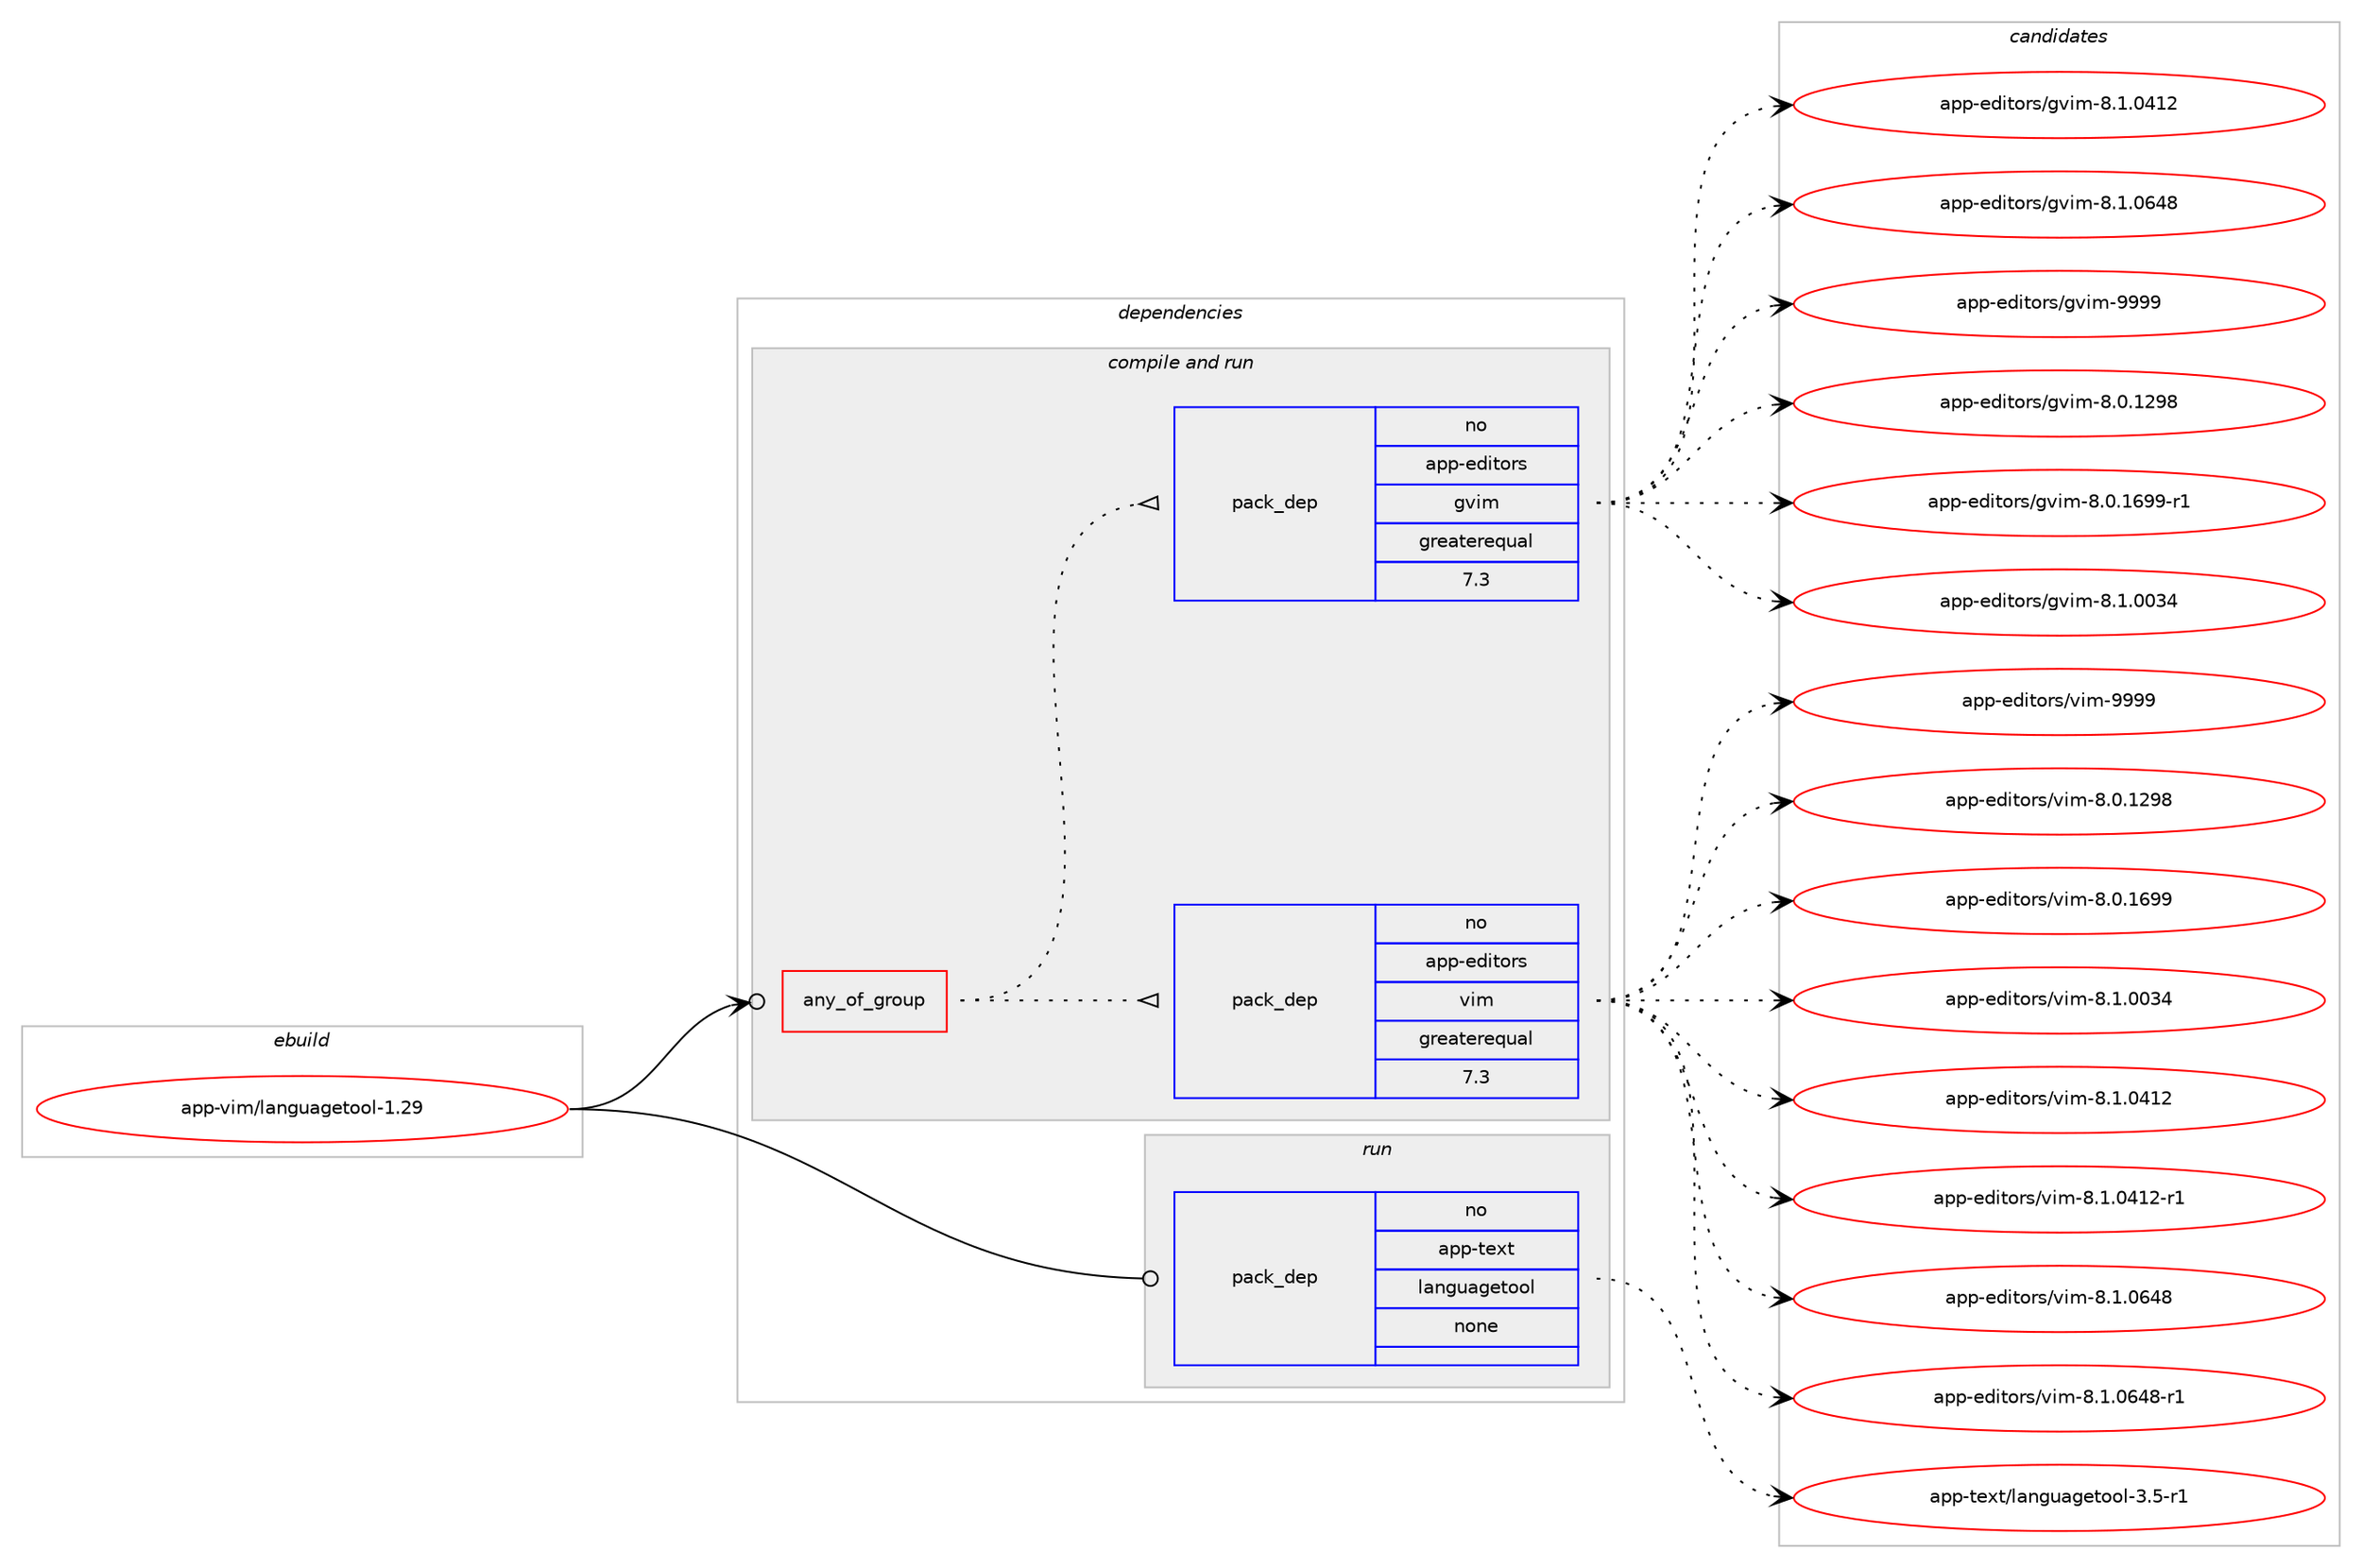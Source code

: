 digraph prolog {

# *************
# Graph options
# *************

newrank=true;
concentrate=true;
compound=true;
graph [rankdir=LR,fontname=Helvetica,fontsize=10,ranksep=1.5];#, ranksep=2.5, nodesep=0.2];
edge  [arrowhead=vee];
node  [fontname=Helvetica,fontsize=10];

# **********
# The ebuild
# **********

subgraph cluster_leftcol {
color=gray;
rank=same;
label=<<i>ebuild</i>>;
id [label="app-vim/languagetool-1.29", color=red, width=4, href="../app-vim/languagetool-1.29.svg"];
}

# ****************
# The dependencies
# ****************

subgraph cluster_midcol {
color=gray;
label=<<i>dependencies</i>>;
subgraph cluster_compile {
fillcolor="#eeeeee";
style=filled;
label=<<i>compile</i>>;
}
subgraph cluster_compileandrun {
fillcolor="#eeeeee";
style=filled;
label=<<i>compile and run</i>>;
subgraph any20145 {
dependency1314324 [label=<<TABLE BORDER="0" CELLBORDER="1" CELLSPACING="0" CELLPADDING="4"><TR><TD CELLPADDING="10">any_of_group</TD></TR></TABLE>>, shape=none, color=red];subgraph pack937243 {
dependency1314325 [label=<<TABLE BORDER="0" CELLBORDER="1" CELLSPACING="0" CELLPADDING="4" WIDTH="220"><TR><TD ROWSPAN="6" CELLPADDING="30">pack_dep</TD></TR><TR><TD WIDTH="110">no</TD></TR><TR><TD>app-editors</TD></TR><TR><TD>vim</TD></TR><TR><TD>greaterequal</TD></TR><TR><TD>7.3</TD></TR></TABLE>>, shape=none, color=blue];
}
dependency1314324:e -> dependency1314325:w [weight=20,style="dotted",arrowhead="oinv"];
subgraph pack937244 {
dependency1314326 [label=<<TABLE BORDER="0" CELLBORDER="1" CELLSPACING="0" CELLPADDING="4" WIDTH="220"><TR><TD ROWSPAN="6" CELLPADDING="30">pack_dep</TD></TR><TR><TD WIDTH="110">no</TD></TR><TR><TD>app-editors</TD></TR><TR><TD>gvim</TD></TR><TR><TD>greaterequal</TD></TR><TR><TD>7.3</TD></TR></TABLE>>, shape=none, color=blue];
}
dependency1314324:e -> dependency1314326:w [weight=20,style="dotted",arrowhead="oinv"];
}
id:e -> dependency1314324:w [weight=20,style="solid",arrowhead="odotvee"];
}
subgraph cluster_run {
fillcolor="#eeeeee";
style=filled;
label=<<i>run</i>>;
subgraph pack937245 {
dependency1314327 [label=<<TABLE BORDER="0" CELLBORDER="1" CELLSPACING="0" CELLPADDING="4" WIDTH="220"><TR><TD ROWSPAN="6" CELLPADDING="30">pack_dep</TD></TR><TR><TD WIDTH="110">no</TD></TR><TR><TD>app-text</TD></TR><TR><TD>languagetool</TD></TR><TR><TD>none</TD></TR><TR><TD></TD></TR></TABLE>>, shape=none, color=blue];
}
id:e -> dependency1314327:w [weight=20,style="solid",arrowhead="odot"];
}
}

# **************
# The candidates
# **************

subgraph cluster_choices {
rank=same;
color=gray;
label=<<i>candidates</i>>;

subgraph choice937243 {
color=black;
nodesep=1;
choice971121124510110010511611111411547118105109455646484649505756 [label="app-editors/vim-8.0.1298", color=red, width=4,href="../app-editors/vim-8.0.1298.svg"];
choice971121124510110010511611111411547118105109455646484649545757 [label="app-editors/vim-8.0.1699", color=red, width=4,href="../app-editors/vim-8.0.1699.svg"];
choice971121124510110010511611111411547118105109455646494648485152 [label="app-editors/vim-8.1.0034", color=red, width=4,href="../app-editors/vim-8.1.0034.svg"];
choice971121124510110010511611111411547118105109455646494648524950 [label="app-editors/vim-8.1.0412", color=red, width=4,href="../app-editors/vim-8.1.0412.svg"];
choice9711211245101100105116111114115471181051094556464946485249504511449 [label="app-editors/vim-8.1.0412-r1", color=red, width=4,href="../app-editors/vim-8.1.0412-r1.svg"];
choice971121124510110010511611111411547118105109455646494648545256 [label="app-editors/vim-8.1.0648", color=red, width=4,href="../app-editors/vim-8.1.0648.svg"];
choice9711211245101100105116111114115471181051094556464946485452564511449 [label="app-editors/vim-8.1.0648-r1", color=red, width=4,href="../app-editors/vim-8.1.0648-r1.svg"];
choice9711211245101100105116111114115471181051094557575757 [label="app-editors/vim-9999", color=red, width=4,href="../app-editors/vim-9999.svg"];
dependency1314325:e -> choice971121124510110010511611111411547118105109455646484649505756:w [style=dotted,weight="100"];
dependency1314325:e -> choice971121124510110010511611111411547118105109455646484649545757:w [style=dotted,weight="100"];
dependency1314325:e -> choice971121124510110010511611111411547118105109455646494648485152:w [style=dotted,weight="100"];
dependency1314325:e -> choice971121124510110010511611111411547118105109455646494648524950:w [style=dotted,weight="100"];
dependency1314325:e -> choice9711211245101100105116111114115471181051094556464946485249504511449:w [style=dotted,weight="100"];
dependency1314325:e -> choice971121124510110010511611111411547118105109455646494648545256:w [style=dotted,weight="100"];
dependency1314325:e -> choice9711211245101100105116111114115471181051094556464946485452564511449:w [style=dotted,weight="100"];
dependency1314325:e -> choice9711211245101100105116111114115471181051094557575757:w [style=dotted,weight="100"];
}
subgraph choice937244 {
color=black;
nodesep=1;
choice971121124510110010511611111411547103118105109455646484649505756 [label="app-editors/gvim-8.0.1298", color=red, width=4,href="../app-editors/gvim-8.0.1298.svg"];
choice9711211245101100105116111114115471031181051094556464846495457574511449 [label="app-editors/gvim-8.0.1699-r1", color=red, width=4,href="../app-editors/gvim-8.0.1699-r1.svg"];
choice971121124510110010511611111411547103118105109455646494648485152 [label="app-editors/gvim-8.1.0034", color=red, width=4,href="../app-editors/gvim-8.1.0034.svg"];
choice971121124510110010511611111411547103118105109455646494648524950 [label="app-editors/gvim-8.1.0412", color=red, width=4,href="../app-editors/gvim-8.1.0412.svg"];
choice971121124510110010511611111411547103118105109455646494648545256 [label="app-editors/gvim-8.1.0648", color=red, width=4,href="../app-editors/gvim-8.1.0648.svg"];
choice9711211245101100105116111114115471031181051094557575757 [label="app-editors/gvim-9999", color=red, width=4,href="../app-editors/gvim-9999.svg"];
dependency1314326:e -> choice971121124510110010511611111411547103118105109455646484649505756:w [style=dotted,weight="100"];
dependency1314326:e -> choice9711211245101100105116111114115471031181051094556464846495457574511449:w [style=dotted,weight="100"];
dependency1314326:e -> choice971121124510110010511611111411547103118105109455646494648485152:w [style=dotted,weight="100"];
dependency1314326:e -> choice971121124510110010511611111411547103118105109455646494648524950:w [style=dotted,weight="100"];
dependency1314326:e -> choice971121124510110010511611111411547103118105109455646494648545256:w [style=dotted,weight="100"];
dependency1314326:e -> choice9711211245101100105116111114115471031181051094557575757:w [style=dotted,weight="100"];
}
subgraph choice937245 {
color=black;
nodesep=1;
choice9711211245116101120116471089711010311797103101116111111108455146534511449 [label="app-text/languagetool-3.5-r1", color=red, width=4,href="../app-text/languagetool-3.5-r1.svg"];
dependency1314327:e -> choice9711211245116101120116471089711010311797103101116111111108455146534511449:w [style=dotted,weight="100"];
}
}

}

